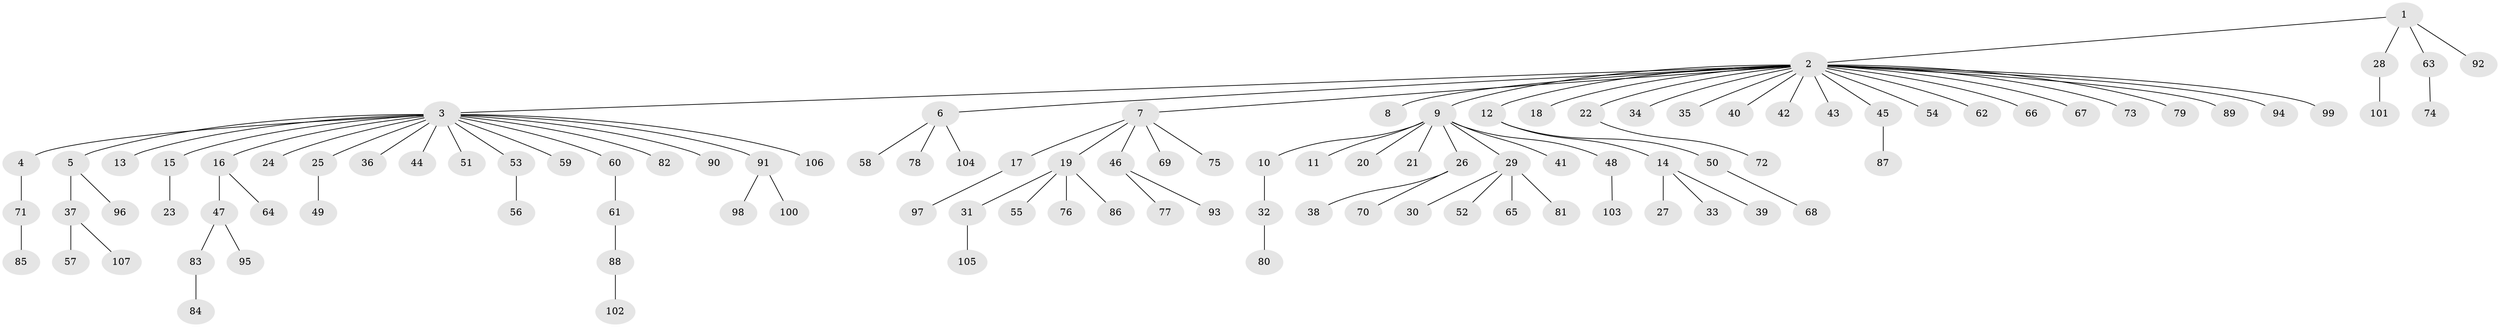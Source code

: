 // coarse degree distribution, {26: 0.023809523809523808, 7: 0.023809523809523808, 1: 0.8333333333333334, 3: 0.09523809523809523, 2: 0.023809523809523808}
// Generated by graph-tools (version 1.1) at 2025/18/03/04/25 18:18:25]
// undirected, 107 vertices, 106 edges
graph export_dot {
graph [start="1"]
  node [color=gray90,style=filled];
  1;
  2;
  3;
  4;
  5;
  6;
  7;
  8;
  9;
  10;
  11;
  12;
  13;
  14;
  15;
  16;
  17;
  18;
  19;
  20;
  21;
  22;
  23;
  24;
  25;
  26;
  27;
  28;
  29;
  30;
  31;
  32;
  33;
  34;
  35;
  36;
  37;
  38;
  39;
  40;
  41;
  42;
  43;
  44;
  45;
  46;
  47;
  48;
  49;
  50;
  51;
  52;
  53;
  54;
  55;
  56;
  57;
  58;
  59;
  60;
  61;
  62;
  63;
  64;
  65;
  66;
  67;
  68;
  69;
  70;
  71;
  72;
  73;
  74;
  75;
  76;
  77;
  78;
  79;
  80;
  81;
  82;
  83;
  84;
  85;
  86;
  87;
  88;
  89;
  90;
  91;
  92;
  93;
  94;
  95;
  96;
  97;
  98;
  99;
  100;
  101;
  102;
  103;
  104;
  105;
  106;
  107;
  1 -- 2;
  1 -- 28;
  1 -- 63;
  1 -- 92;
  2 -- 3;
  2 -- 6;
  2 -- 7;
  2 -- 8;
  2 -- 9;
  2 -- 12;
  2 -- 18;
  2 -- 22;
  2 -- 34;
  2 -- 35;
  2 -- 40;
  2 -- 42;
  2 -- 43;
  2 -- 45;
  2 -- 54;
  2 -- 62;
  2 -- 66;
  2 -- 67;
  2 -- 73;
  2 -- 79;
  2 -- 89;
  2 -- 94;
  2 -- 99;
  3 -- 4;
  3 -- 5;
  3 -- 13;
  3 -- 15;
  3 -- 16;
  3 -- 24;
  3 -- 25;
  3 -- 36;
  3 -- 44;
  3 -- 51;
  3 -- 53;
  3 -- 59;
  3 -- 60;
  3 -- 82;
  3 -- 90;
  3 -- 91;
  3 -- 106;
  4 -- 71;
  5 -- 37;
  5 -- 96;
  6 -- 58;
  6 -- 78;
  6 -- 104;
  7 -- 17;
  7 -- 19;
  7 -- 46;
  7 -- 69;
  7 -- 75;
  9 -- 10;
  9 -- 11;
  9 -- 20;
  9 -- 21;
  9 -- 26;
  9 -- 29;
  9 -- 41;
  9 -- 48;
  10 -- 32;
  12 -- 14;
  12 -- 50;
  14 -- 27;
  14 -- 33;
  14 -- 39;
  15 -- 23;
  16 -- 47;
  16 -- 64;
  17 -- 97;
  19 -- 31;
  19 -- 55;
  19 -- 76;
  19 -- 86;
  22 -- 72;
  25 -- 49;
  26 -- 38;
  26 -- 70;
  28 -- 101;
  29 -- 30;
  29 -- 52;
  29 -- 65;
  29 -- 81;
  31 -- 105;
  32 -- 80;
  37 -- 57;
  37 -- 107;
  45 -- 87;
  46 -- 77;
  46 -- 93;
  47 -- 83;
  47 -- 95;
  48 -- 103;
  50 -- 68;
  53 -- 56;
  60 -- 61;
  61 -- 88;
  63 -- 74;
  71 -- 85;
  83 -- 84;
  88 -- 102;
  91 -- 98;
  91 -- 100;
}
